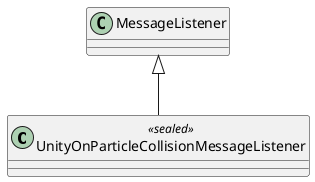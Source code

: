 @startuml
class UnityOnParticleCollisionMessageListener <<sealed>> {
}
MessageListener <|-- UnityOnParticleCollisionMessageListener
@enduml
